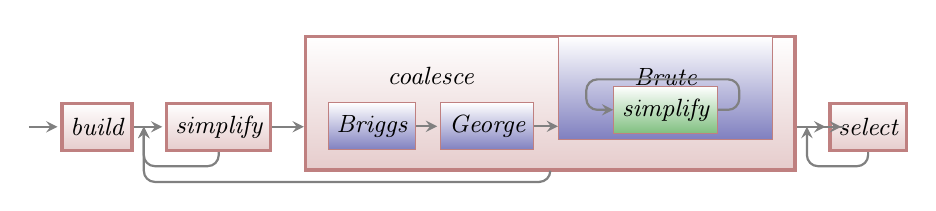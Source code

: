 \begin{tikzpicture}[
%every on chain/.style={join},
stage/.style={
  % The shape:
  rectangle,
  % The size:
  minimum size=6mm,
  % The border:
  very thick,
  draw=red!50!black!50,
  % The filling:
  top color=white,              % a shading that is white at the top...
  bottom color=red!50!black!20, % and something else at the bottom
  % Font
  font=\itshape,
%  anchor=base
},
  in stage/.style={stage,bottom color=blue!50!black!50,thin},
  obsolete/.style={bottom color=gray!40!white,draw=white},
  point/.style={coordinate,join=by -},
%  point/.style={circle,inner sep=0pt,minimum size=3pt,fill=red,join=by -},
  node distance=2mm,
  >=stealth,thick,draw=black!50,
  tip/.style={->,shorten >=1pt},
  tip hor/.style={tip,to path={ -- (\tikztotarget.west -| \tikztotarget.south)}},
  hv path/.style={to path={-| (\tikztotarget)}},
  vh path/.style={to path={|- (\tikztotarget)}},
  skip loop/.style={->,to path={-- ++(0,#1) -| ([xshift=-2pt] \tikztotarget)}},
  every node/.style={stage,on chain},
  every join/.style={rounded corners},
]

%{[every node/.style={}]
%\matrix at (0,3) {%
%  \node {Briggs}; & \node {George}; & \node {Brute}; \\
%  \draw circle (2mm); & \draw circle(4mm); \\
%};
%}

\begin{scope}[start chain]
\small


\node [point] {}; \node [point] (before build) {};
\node [join=by tip] {build};
\node [point] (before simplify) {}; \node [join=by tip] {simplify};
\begin{scope}[start branch]%=digit loop]
\chainin (before simplify) [join=by {skip loop=-5mm}];
\end{scope}
\node [point] (before coalesce) {};

% \node[join=by tip] (coalesce) 
%  {coalesce};
\node[text width=6cm,text centered,minimum height=17mm,yshift=3mm] (coalesce) 
  {
\vspace{1mm}
%\vphantom{X}
coalesce\hphantom{xxxxxxxxxxxxxxxxxxxxx}\\
\vspace{2mm}
\vphantom{X}
\vphantom{X}
};

\begin{scope}[every node/.style={anchor=base,yshift=2.5mm}]
    \matrix (coal) [nodes={in stage},column sep=3mm] at (coalesce.south) {
      \node (briggs) {Briggs}; & \node (george) {George};
      & \node (brute) [minimum height=13mm,yshift=6mm,text width=2.5cm,text centered] {\vspace{-2mm}Brute\vphantom{g}\\
\vspace{1mm}
\vphantom{x}
};\\
    };
  \node[in stage,top color=white,bottom color=green!50!black!50,very thin,yshift=.5mm] (in simpl) at (brute.south) {simplify};
  \draw[skip loop=11pt,rounded corners] (in simpl.east) -- ++(2ex,0)  to ([xshift=-2ex] in simpl.west) -- (in simpl.west);
\end{scope}


\begin{scope}[start branch=back coalesce loop]
\chainin (before simplify) [join=by {skip loop=-10mm}];
\end{scope}



\tikzset{back spill loop/.style={skip loop=#1}}
\tikzset{spill box/.style={stage}}


% Select

\node [coordinate,yshift=-3mm] (before select) {}; \node [join=by tip] (select) {select};
{[start branch]
  \chainin (before select) [join=by {skip loop=-5mm}];
}


\node[point] {};

\node [point,join=by tip] {};

\end{scope}

  \begin{scope}[start chain]
  \chainin(briggs) ;
  \chainin(george) [join=by tip] ;
%  \chainin(brute) [join=by tip hor] ;
	\path[draw,->] (george) -- ( george -| brute.mid west);
	\path[draw,-] (coalesce |- select -| coalesce.east) -- (before select);
	\path[draw,->] (before coalesce) --(before coalesce -| coalesce.west);
  \end{scope}

%\useasboundingbox%[draw,fill opacity=.3,fill]
% (0,-1) rectangle (15,1);
%\dbbox


\end{tikzpicture}
